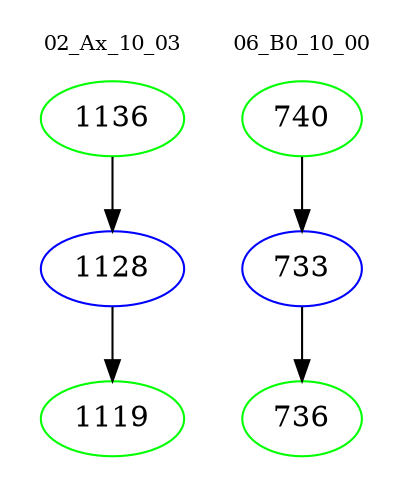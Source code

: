 digraph{
subgraph cluster_0 {
color = white
label = "02_Ax_10_03";
fontsize=10;
T0_1136 [label="1136", color="green"]
T0_1136 -> T0_1128 [color="black"]
T0_1128 [label="1128", color="blue"]
T0_1128 -> T0_1119 [color="black"]
T0_1119 [label="1119", color="green"]
}
subgraph cluster_1 {
color = white
label = "06_B0_10_00";
fontsize=10;
T1_740 [label="740", color="green"]
T1_740 -> T1_733 [color="black"]
T1_733 [label="733", color="blue"]
T1_733 -> T1_736 [color="black"]
T1_736 [label="736", color="green"]
}
}
